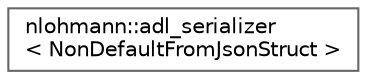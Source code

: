 digraph "Graphical Class Hierarchy"
{
 // LATEX_PDF_SIZE
  bgcolor="transparent";
  edge [fontname=Helvetica,fontsize=10,labelfontname=Helvetica,labelfontsize=10];
  node [fontname=Helvetica,fontsize=10,shape=box,height=0.2,width=0.4];
  rankdir="LR";
  Node0 [id="Node000000",label="nlohmann::adl_serializer\l\< NonDefaultFromJsonStruct \>",height=0.2,width=0.4,color="grey40", fillcolor="white", style="filled",URL="$structnlohmann_1_1adl__serializer_3_01_non_default_from_json_struct_01_4.html",tooltip=" "];
}
